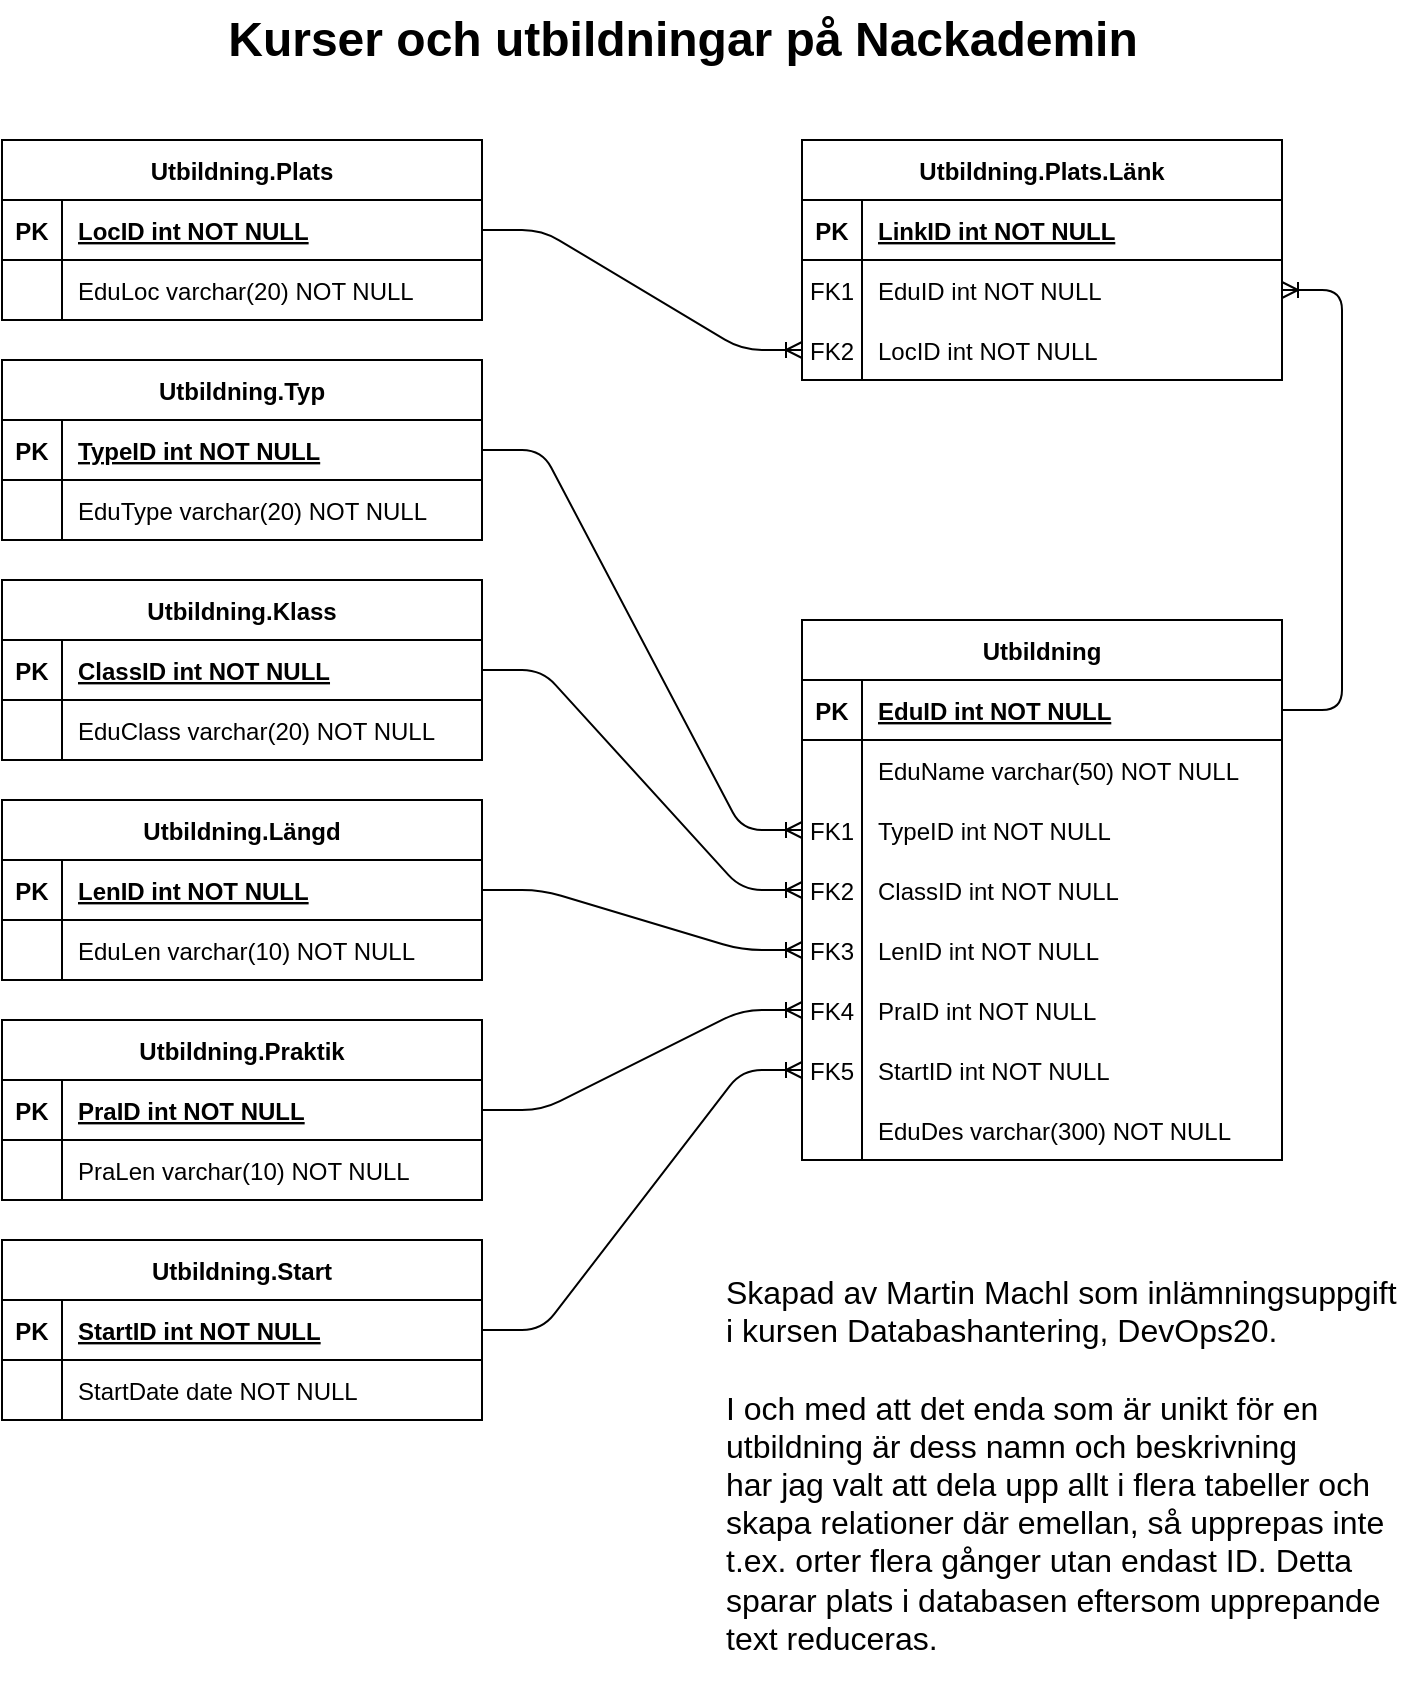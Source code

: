 <mxfile version="13.9.9" type="device"><diagram id="R2lEEEUBdFMjLlhIrx00" name="Page-1"><mxGraphModel dx="1086" dy="806" grid="1" gridSize="10" guides="1" tooltips="1" connect="1" arrows="1" fold="1" page="1" pageScale="1" pageWidth="850" pageHeight="1100" background="#FFFFFF" math="0" shadow="0" extFonts="Permanent Marker^https://fonts.googleapis.com/css?family=Permanent+Marker"><root><mxCell id="0"/><mxCell id="1" parent="0"/><mxCell id="C-vyLk0tnHw3VtMMgP7b-23" value="Utbildning" style="shape=table;startSize=30;container=1;collapsible=1;childLayout=tableLayout;fixedRows=1;rowLines=0;fontStyle=1;align=center;resizeLast=1;fillColor=#FFFFFF;" parent="1" vertex="1"><mxGeometry x="480" y="320" width="240" height="270.0" as="geometry"/></mxCell><mxCell id="C-vyLk0tnHw3VtMMgP7b-24" value="" style="shape=partialRectangle;collapsible=0;dropTarget=0;pointerEvents=0;fillColor=none;points=[[0,0.5],[1,0.5]];portConstraint=eastwest;top=0;left=0;right=0;bottom=1;" parent="C-vyLk0tnHw3VtMMgP7b-23" vertex="1"><mxGeometry y="30" width="240" height="30" as="geometry"/></mxCell><mxCell id="C-vyLk0tnHw3VtMMgP7b-25" value="PK" style="shape=partialRectangle;overflow=hidden;connectable=0;top=0;left=0;bottom=0;right=0;fontStyle=1;fillColor=none;" parent="C-vyLk0tnHw3VtMMgP7b-24" vertex="1"><mxGeometry width="30" height="30" as="geometry"/></mxCell><mxCell id="C-vyLk0tnHw3VtMMgP7b-26" value="EduID int NOT NULL " style="shape=partialRectangle;overflow=hidden;connectable=0;top=0;left=0;bottom=0;right=0;align=left;spacingLeft=6;fontStyle=5;fillColor=none;" parent="C-vyLk0tnHw3VtMMgP7b-24" vertex="1"><mxGeometry x="30" width="210" height="30" as="geometry"/></mxCell><mxCell id="C-vyLk0tnHw3VtMMgP7b-27" value="" style="shape=partialRectangle;collapsible=0;dropTarget=0;pointerEvents=0;fillColor=none;points=[[0,0.5],[1,0.5]];portConstraint=eastwest;top=0;left=0;right=0;bottom=0;" parent="C-vyLk0tnHw3VtMMgP7b-23" vertex="1"><mxGeometry y="60" width="240" height="30" as="geometry"/></mxCell><mxCell id="C-vyLk0tnHw3VtMMgP7b-28" value="" style="shape=partialRectangle;overflow=hidden;connectable=0;top=0;left=0;bottom=0;right=0;strokeWidth=1;perimeterSpacing=0;fillColor=none;" parent="C-vyLk0tnHw3VtMMgP7b-27" vertex="1"><mxGeometry width="30" height="30" as="geometry"/></mxCell><mxCell id="C-vyLk0tnHw3VtMMgP7b-29" value="EduName varchar(50) NOT NULL" style="shape=partialRectangle;overflow=hidden;connectable=0;top=0;left=0;bottom=0;right=0;align=left;spacingLeft=6;perimeterSpacing=0;fillColor=none;" parent="C-vyLk0tnHw3VtMMgP7b-27" vertex="1"><mxGeometry x="30" width="210" height="30" as="geometry"/></mxCell><mxCell id="3l5XmBorlKGPsyU52RY2-18" value="" style="shape=partialRectangle;collapsible=0;dropTarget=0;pointerEvents=0;fillColor=none;points=[[0,0.5],[1,0.5]];portConstraint=eastwest;top=0;left=0;right=0;bottom=0;" parent="C-vyLk0tnHw3VtMMgP7b-23" vertex="1"><mxGeometry y="90" width="240" height="30" as="geometry"/></mxCell><mxCell id="3l5XmBorlKGPsyU52RY2-19" value="FK1" style="shape=partialRectangle;overflow=hidden;connectable=0;top=0;left=0;bottom=0;right=0;strokeWidth=1;perimeterSpacing=0;fillColor=none;" parent="3l5XmBorlKGPsyU52RY2-18" vertex="1"><mxGeometry width="30" height="30" as="geometry"/></mxCell><mxCell id="3l5XmBorlKGPsyU52RY2-20" value="TypeID int NOT NULL" style="shape=partialRectangle;overflow=hidden;connectable=0;top=0;left=0;bottom=0;right=0;align=left;spacingLeft=6;perimeterSpacing=0;fillColor=none;" parent="3l5XmBorlKGPsyU52RY2-18" vertex="1"><mxGeometry x="30" width="210" height="30" as="geometry"/></mxCell><mxCell id="u_PH4lf9FWc2H3EExe-8-34" value="" style="shape=partialRectangle;collapsible=0;dropTarget=0;pointerEvents=0;fillColor=none;points=[[0,0.5],[1,0.5]];portConstraint=eastwest;top=0;left=0;right=0;bottom=0;" parent="C-vyLk0tnHw3VtMMgP7b-23" vertex="1"><mxGeometry y="120" width="240" height="30" as="geometry"/></mxCell><mxCell id="u_PH4lf9FWc2H3EExe-8-35" value="FK2" style="shape=partialRectangle;overflow=hidden;connectable=0;top=0;left=0;bottom=0;right=0;fillColor=none;" parent="u_PH4lf9FWc2H3EExe-8-34" vertex="1"><mxGeometry width="30" height="30" as="geometry"/></mxCell><mxCell id="u_PH4lf9FWc2H3EExe-8-36" value="ClassID int NOT NULL" style="shape=partialRectangle;overflow=hidden;connectable=0;top=0;left=0;bottom=0;right=0;align=left;spacingLeft=6;strokeWidth=1;perimeterSpacing=0;fillColor=none;" parent="u_PH4lf9FWc2H3EExe-8-34" vertex="1"><mxGeometry x="30" width="210" height="30" as="geometry"/></mxCell><mxCell id="u_PH4lf9FWc2H3EExe-8-110" value="" style="shape=partialRectangle;collapsible=0;dropTarget=0;pointerEvents=0;fillColor=none;points=[[0,0.5],[1,0.5]];portConstraint=eastwest;top=0;left=0;right=0;bottom=0;" parent="C-vyLk0tnHw3VtMMgP7b-23" vertex="1"><mxGeometry y="150" width="240" height="30" as="geometry"/></mxCell><mxCell id="u_PH4lf9FWc2H3EExe-8-111" value="FK3" style="shape=partialRectangle;overflow=hidden;connectable=0;top=0;left=0;bottom=0;right=0;perimeterSpacing=0;fillColor=none;" parent="u_PH4lf9FWc2H3EExe-8-110" vertex="1"><mxGeometry width="30" height="30" as="geometry"/></mxCell><mxCell id="u_PH4lf9FWc2H3EExe-8-112" value="LenID int NOT NULL" style="shape=partialRectangle;overflow=hidden;connectable=0;top=0;left=0;bottom=0;right=0;align=left;spacingLeft=6;perimeterSpacing=0;fillColor=none;" parent="u_PH4lf9FWc2H3EExe-8-110" vertex="1"><mxGeometry x="30" width="210" height="30" as="geometry"/></mxCell><mxCell id="u_PH4lf9FWc2H3EExe-8-113" value="" style="shape=partialRectangle;collapsible=0;dropTarget=0;pointerEvents=0;fillColor=none;points=[[0,0.5],[1,0.5]];portConstraint=eastwest;top=0;left=0;right=0;bottom=0;" parent="C-vyLk0tnHw3VtMMgP7b-23" vertex="1"><mxGeometry y="180" width="240" height="30" as="geometry"/></mxCell><mxCell id="u_PH4lf9FWc2H3EExe-8-114" value="FK4" style="shape=partialRectangle;overflow=hidden;connectable=0;top=0;left=0;bottom=0;right=0;perimeterSpacing=0;fillColor=none;" parent="u_PH4lf9FWc2H3EExe-8-113" vertex="1"><mxGeometry width="30" height="30" as="geometry"/></mxCell><mxCell id="u_PH4lf9FWc2H3EExe-8-115" value="PraID int NOT NULL" style="shape=partialRectangle;overflow=hidden;connectable=0;top=0;left=0;bottom=0;right=0;align=left;spacingLeft=6;perimeterSpacing=0;fillColor=none;" parent="u_PH4lf9FWc2H3EExe-8-113" vertex="1"><mxGeometry x="30" width="210" height="30" as="geometry"/></mxCell><mxCell id="z5kJoX93o-Zsn8vLbLIU-1" value="" style="shape=partialRectangle;collapsible=0;dropTarget=0;pointerEvents=0;fillColor=none;points=[[0,0.5],[1,0.5]];portConstraint=eastwest;top=0;left=0;right=0;bottom=0;" parent="C-vyLk0tnHw3VtMMgP7b-23" vertex="1"><mxGeometry y="210" width="240" height="30" as="geometry"/></mxCell><mxCell id="z5kJoX93o-Zsn8vLbLIU-2" value="FK5" style="shape=partialRectangle;overflow=hidden;connectable=0;top=0;left=0;bottom=0;right=0;perimeterSpacing=0;fillColor=none;" parent="z5kJoX93o-Zsn8vLbLIU-1" vertex="1"><mxGeometry width="30" height="30" as="geometry"/></mxCell><mxCell id="z5kJoX93o-Zsn8vLbLIU-3" value="StartID int NOT NULL" style="shape=partialRectangle;overflow=hidden;connectable=0;top=0;left=0;bottom=0;right=0;align=left;spacingLeft=6;perimeterSpacing=0;fillColor=none;" parent="z5kJoX93o-Zsn8vLbLIU-1" vertex="1"><mxGeometry x="30" width="210" height="30" as="geometry"/></mxCell><mxCell id="u_PH4lf9FWc2H3EExe-8-116" value="" style="shape=partialRectangle;collapsible=0;dropTarget=0;pointerEvents=0;points=[[0,0.5],[1,0.5]];portConstraint=eastwest;top=0;left=0;right=0;bottom=0;perimeterSpacing=1;fillColor=none;" parent="C-vyLk0tnHw3VtMMgP7b-23" vertex="1"><mxGeometry y="240" width="240" height="30" as="geometry"/></mxCell><mxCell id="u_PH4lf9FWc2H3EExe-8-117" value="" style="shape=partialRectangle;overflow=hidden;connectable=0;top=0;left=0;bottom=0;right=0;perimeterSpacing=0;fillColor=none;" parent="u_PH4lf9FWc2H3EExe-8-116" vertex="1"><mxGeometry width="30" height="30" as="geometry"/></mxCell><mxCell id="u_PH4lf9FWc2H3EExe-8-118" value="EduDes varchar(300) NOT NULL" style="shape=partialRectangle;overflow=hidden;connectable=0;top=0;left=0;bottom=0;right=0;align=left;spacingLeft=6;perimeterSpacing=0;fillColor=none;" parent="u_PH4lf9FWc2H3EExe-8-116" vertex="1"><mxGeometry x="30" width="210" height="30" as="geometry"/></mxCell><mxCell id="u_PH4lf9FWc2H3EExe-8-45" value="Utbildning.Klass" style="shape=table;startSize=30;container=1;collapsible=1;childLayout=tableLayout;fixedRows=1;rowLines=0;fontStyle=1;align=center;resizeLast=1;" parent="1" vertex="1"><mxGeometry x="80" y="300" width="240" height="90" as="geometry"/></mxCell><mxCell id="u_PH4lf9FWc2H3EExe-8-46" value="" style="shape=partialRectangle;collapsible=0;dropTarget=0;pointerEvents=0;fillColor=none;points=[[0,0.5],[1,0.5]];portConstraint=eastwest;top=0;left=0;right=0;bottom=1;" parent="u_PH4lf9FWc2H3EExe-8-45" vertex="1"><mxGeometry y="30" width="240" height="30" as="geometry"/></mxCell><mxCell id="u_PH4lf9FWc2H3EExe-8-47" value="PK" style="shape=partialRectangle;overflow=hidden;connectable=0;top=0;left=0;bottom=0;right=0;fontStyle=1;fillColor=none;" parent="u_PH4lf9FWc2H3EExe-8-46" vertex="1"><mxGeometry width="30" height="30" as="geometry"/></mxCell><mxCell id="u_PH4lf9FWc2H3EExe-8-48" value="ClassID int NOT NULL " style="shape=partialRectangle;overflow=hidden;connectable=0;top=0;left=0;bottom=0;right=0;align=left;spacingLeft=6;fontStyle=5;fillColor=none;" parent="u_PH4lf9FWc2H3EExe-8-46" vertex="1"><mxGeometry x="30" width="210" height="30" as="geometry"/></mxCell><mxCell id="u_PH4lf9FWc2H3EExe-8-61" value="" style="shape=partialRectangle;collapsible=0;dropTarget=0;pointerEvents=0;fillColor=none;points=[[0,0.5],[1,0.5]];portConstraint=eastwest;top=0;left=0;right=0;bottom=0;" parent="u_PH4lf9FWc2H3EExe-8-45" vertex="1"><mxGeometry y="60" width="240" height="30" as="geometry"/></mxCell><mxCell id="u_PH4lf9FWc2H3EExe-8-62" value="" style="shape=partialRectangle;overflow=hidden;connectable=0;top=0;left=0;bottom=0;right=0;fillColor=none;" parent="u_PH4lf9FWc2H3EExe-8-61" vertex="1"><mxGeometry width="30" height="30" as="geometry"/></mxCell><mxCell id="u_PH4lf9FWc2H3EExe-8-63" value="EduClass varchar(20) NOT NULL" style="shape=partialRectangle;overflow=hidden;connectable=0;top=0;left=0;bottom=0;right=0;align=left;spacingLeft=6;fillColor=none;" parent="u_PH4lf9FWc2H3EExe-8-61" vertex="1"><mxGeometry x="30" width="210" height="30" as="geometry"/></mxCell><mxCell id="u_PH4lf9FWc2H3EExe-8-64" value="Utbildning.Plats" style="shape=table;startSize=30;container=1;collapsible=1;childLayout=tableLayout;fixedRows=1;rowLines=0;fontStyle=1;align=center;resizeLast=1;" parent="1" vertex="1"><mxGeometry x="80" y="80" width="240" height="90" as="geometry"/></mxCell><mxCell id="u_PH4lf9FWc2H3EExe-8-65" value="" style="shape=partialRectangle;collapsible=0;dropTarget=0;pointerEvents=0;fillColor=none;points=[[0,0.5],[1,0.5]];portConstraint=eastwest;top=0;left=0;right=0;bottom=1;" parent="u_PH4lf9FWc2H3EExe-8-64" vertex="1"><mxGeometry y="30" width="240" height="30" as="geometry"/></mxCell><mxCell id="u_PH4lf9FWc2H3EExe-8-66" value="PK" style="shape=partialRectangle;overflow=hidden;connectable=0;top=0;left=0;bottom=0;right=0;fontStyle=1;fillColor=none;" parent="u_PH4lf9FWc2H3EExe-8-65" vertex="1"><mxGeometry width="30" height="30" as="geometry"/></mxCell><mxCell id="u_PH4lf9FWc2H3EExe-8-67" value="LocID int NOT NULL " style="shape=partialRectangle;overflow=hidden;connectable=0;top=0;left=0;bottom=0;right=0;align=left;spacingLeft=6;fontStyle=5;fillColor=none;" parent="u_PH4lf9FWc2H3EExe-8-65" vertex="1"><mxGeometry x="30" width="210" height="30" as="geometry"/></mxCell><mxCell id="u_PH4lf9FWc2H3EExe-8-71" value="" style="shape=partialRectangle;collapsible=0;dropTarget=0;pointerEvents=0;fillColor=none;points=[[0,0.5],[1,0.5]];portConstraint=eastwest;top=0;left=0;right=0;bottom=0;" parent="u_PH4lf9FWc2H3EExe-8-64" vertex="1"><mxGeometry y="60" width="240" height="30" as="geometry"/></mxCell><mxCell id="u_PH4lf9FWc2H3EExe-8-72" value="" style="shape=partialRectangle;overflow=hidden;connectable=0;top=0;left=0;bottom=0;right=0;fillColor=none;" parent="u_PH4lf9FWc2H3EExe-8-71" vertex="1"><mxGeometry width="30" height="30" as="geometry"/></mxCell><mxCell id="u_PH4lf9FWc2H3EExe-8-73" value="EduLoc varchar(20) NOT NULL" style="shape=partialRectangle;overflow=hidden;connectable=0;top=0;left=0;bottom=0;right=0;align=left;spacingLeft=6;fillColor=none;" parent="u_PH4lf9FWc2H3EExe-8-71" vertex="1"><mxGeometry x="30" width="210" height="30" as="geometry"/></mxCell><mxCell id="u_PH4lf9FWc2H3EExe-8-74" value="Utbildning.Plats.Länk" style="shape=table;startSize=30;container=1;collapsible=1;childLayout=tableLayout;fixedRows=1;rowLines=0;fontStyle=1;align=center;resizeLast=1;" parent="1" vertex="1"><mxGeometry x="480" y="80" width="240" height="120" as="geometry"/></mxCell><mxCell id="u_PH4lf9FWc2H3EExe-8-75" value="" style="shape=partialRectangle;collapsible=0;dropTarget=0;pointerEvents=0;fillColor=none;points=[[0,0.5],[1,0.5]];portConstraint=eastwest;top=0;left=0;right=0;bottom=1;" parent="u_PH4lf9FWc2H3EExe-8-74" vertex="1"><mxGeometry y="30" width="240" height="30" as="geometry"/></mxCell><mxCell id="u_PH4lf9FWc2H3EExe-8-76" value="PK" style="shape=partialRectangle;overflow=hidden;connectable=0;top=0;left=0;bottom=0;right=0;fontStyle=1;fillColor=none;" parent="u_PH4lf9FWc2H3EExe-8-75" vertex="1"><mxGeometry width="30" height="30" as="geometry"/></mxCell><mxCell id="u_PH4lf9FWc2H3EExe-8-77" value="LinkID int NOT NULL " style="shape=partialRectangle;overflow=hidden;connectable=0;top=0;left=0;bottom=0;right=0;align=left;spacingLeft=6;fontStyle=5;fillColor=none;" parent="u_PH4lf9FWc2H3EExe-8-75" vertex="1"><mxGeometry x="30" width="210" height="30" as="geometry"/></mxCell><mxCell id="u_PH4lf9FWc2H3EExe-8-78" value="" style="shape=partialRectangle;collapsible=0;dropTarget=0;pointerEvents=0;fillColor=none;points=[[0,0.5],[1,0.5]];portConstraint=eastwest;top=0;left=0;right=0;bottom=0;" parent="u_PH4lf9FWc2H3EExe-8-74" vertex="1"><mxGeometry y="60" width="240" height="30" as="geometry"/></mxCell><mxCell id="u_PH4lf9FWc2H3EExe-8-79" value="FK1" style="shape=partialRectangle;overflow=hidden;connectable=0;top=0;left=0;bottom=0;right=0;fillColor=none;" parent="u_PH4lf9FWc2H3EExe-8-78" vertex="1"><mxGeometry width="30" height="30" as="geometry"/></mxCell><mxCell id="u_PH4lf9FWc2H3EExe-8-80" value="EduID int NOT NULL" style="shape=partialRectangle;overflow=hidden;connectable=0;top=0;left=0;bottom=0;right=0;align=left;spacingLeft=6;fillColor=none;" parent="u_PH4lf9FWc2H3EExe-8-78" vertex="1"><mxGeometry x="30" width="210" height="30" as="geometry"/></mxCell><mxCell id="u_PH4lf9FWc2H3EExe-8-81" value="" style="shape=partialRectangle;collapsible=0;dropTarget=0;pointerEvents=0;fillColor=none;points=[[0,0.5],[1,0.5]];portConstraint=eastwest;top=0;left=0;right=0;bottom=0;" parent="u_PH4lf9FWc2H3EExe-8-74" vertex="1"><mxGeometry y="90" width="240" height="30" as="geometry"/></mxCell><mxCell id="u_PH4lf9FWc2H3EExe-8-82" value="FK2" style="shape=partialRectangle;overflow=hidden;connectable=0;top=0;left=0;bottom=0;right=0;fillColor=none;" parent="u_PH4lf9FWc2H3EExe-8-81" vertex="1"><mxGeometry width="30" height="30" as="geometry"/></mxCell><mxCell id="u_PH4lf9FWc2H3EExe-8-83" value="LocID int NOT NULL" style="shape=partialRectangle;overflow=hidden;connectable=0;top=0;left=0;bottom=0;right=0;align=left;spacingLeft=6;fillColor=none;" parent="u_PH4lf9FWc2H3EExe-8-81" vertex="1"><mxGeometry x="30" width="210" height="30" as="geometry"/></mxCell><mxCell id="u_PH4lf9FWc2H3EExe-8-88" value="Utbildning.Praktik" style="shape=table;startSize=30;container=1;collapsible=1;childLayout=tableLayout;fixedRows=1;rowLines=0;fontStyle=1;align=center;resizeLast=1;" parent="1" vertex="1"><mxGeometry x="80" y="520" width="240" height="90" as="geometry"/></mxCell><mxCell id="u_PH4lf9FWc2H3EExe-8-89" value="" style="shape=partialRectangle;collapsible=0;dropTarget=0;pointerEvents=0;fillColor=none;points=[[0,0.5],[1,0.5]];portConstraint=eastwest;top=0;left=0;right=0;bottom=1;" parent="u_PH4lf9FWc2H3EExe-8-88" vertex="1"><mxGeometry y="30" width="240" height="30" as="geometry"/></mxCell><mxCell id="u_PH4lf9FWc2H3EExe-8-90" value="PK" style="shape=partialRectangle;overflow=hidden;connectable=0;top=0;left=0;bottom=0;right=0;fontStyle=1;fillColor=none;" parent="u_PH4lf9FWc2H3EExe-8-89" vertex="1"><mxGeometry width="30" height="30" as="geometry"/></mxCell><mxCell id="u_PH4lf9FWc2H3EExe-8-91" value="PraID int NOT NULL " style="shape=partialRectangle;overflow=hidden;connectable=0;top=0;left=0;bottom=0;right=0;align=left;spacingLeft=6;fontStyle=5;fillColor=none;" parent="u_PH4lf9FWc2H3EExe-8-89" vertex="1"><mxGeometry x="30" width="210" height="30" as="geometry"/></mxCell><mxCell id="u_PH4lf9FWc2H3EExe-8-95" value="" style="shape=partialRectangle;collapsible=0;dropTarget=0;pointerEvents=0;fillColor=none;points=[[0,0.5],[1,0.5]];portConstraint=eastwest;top=0;left=0;right=0;bottom=0;" parent="u_PH4lf9FWc2H3EExe-8-88" vertex="1"><mxGeometry y="60" width="240" height="30" as="geometry"/></mxCell><mxCell id="u_PH4lf9FWc2H3EExe-8-96" value="" style="shape=partialRectangle;overflow=hidden;connectable=0;top=0;left=0;bottom=0;right=0;fillColor=none;" parent="u_PH4lf9FWc2H3EExe-8-95" vertex="1"><mxGeometry width="30" height="30" as="geometry"/></mxCell><mxCell id="u_PH4lf9FWc2H3EExe-8-97" value="PraLen varchar(10) NOT NULL" style="shape=partialRectangle;overflow=hidden;connectable=0;top=0;left=0;bottom=0;right=0;align=left;spacingLeft=6;fillColor=none;" parent="u_PH4lf9FWc2H3EExe-8-95" vertex="1"><mxGeometry x="30" width="210" height="30" as="geometry"/></mxCell><mxCell id="u_PH4lf9FWc2H3EExe-8-98" value="Utbildning.Längd" style="shape=table;startSize=30;container=1;collapsible=1;childLayout=tableLayout;fixedRows=1;rowLines=0;fontStyle=1;align=center;resizeLast=1;" parent="1" vertex="1"><mxGeometry x="80" y="410" width="240" height="90" as="geometry"/></mxCell><mxCell id="u_PH4lf9FWc2H3EExe-8-99" value="" style="shape=partialRectangle;collapsible=0;dropTarget=0;pointerEvents=0;fillColor=none;points=[[0,0.5],[1,0.5]];portConstraint=eastwest;top=0;left=0;right=0;bottom=1;" parent="u_PH4lf9FWc2H3EExe-8-98" vertex="1"><mxGeometry y="30" width="240" height="30" as="geometry"/></mxCell><mxCell id="u_PH4lf9FWc2H3EExe-8-100" value="PK" style="shape=partialRectangle;overflow=hidden;connectable=0;top=0;left=0;bottom=0;right=0;fontStyle=1;fillColor=none;" parent="u_PH4lf9FWc2H3EExe-8-99" vertex="1"><mxGeometry width="30" height="30" as="geometry"/></mxCell><mxCell id="u_PH4lf9FWc2H3EExe-8-101" value="LenID int NOT NULL " style="shape=partialRectangle;overflow=hidden;connectable=0;top=0;left=0;bottom=0;right=0;align=left;spacingLeft=6;fontStyle=5;fillColor=none;" parent="u_PH4lf9FWc2H3EExe-8-99" vertex="1"><mxGeometry x="30" width="210" height="30" as="geometry"/></mxCell><mxCell id="u_PH4lf9FWc2H3EExe-8-105" value="" style="shape=partialRectangle;collapsible=0;dropTarget=0;pointerEvents=0;fillColor=none;points=[[0,0.5],[1,0.5]];portConstraint=eastwest;top=0;left=0;right=0;bottom=0;" parent="u_PH4lf9FWc2H3EExe-8-98" vertex="1"><mxGeometry y="60" width="240" height="30" as="geometry"/></mxCell><mxCell id="u_PH4lf9FWc2H3EExe-8-106" value="" style="shape=partialRectangle;overflow=hidden;connectable=0;top=0;left=0;bottom=0;right=0;fillColor=none;" parent="u_PH4lf9FWc2H3EExe-8-105" vertex="1"><mxGeometry width="30" height="30" as="geometry"/></mxCell><mxCell id="u_PH4lf9FWc2H3EExe-8-107" value="EduLen varchar(10) NOT NULL" style="shape=partialRectangle;overflow=hidden;connectable=0;top=0;left=0;bottom=0;right=0;align=left;spacingLeft=6;fillColor=none;" parent="u_PH4lf9FWc2H3EExe-8-105" vertex="1"><mxGeometry x="30" width="210" height="30" as="geometry"/></mxCell><mxCell id="u_PH4lf9FWc2H3EExe-8-133" value="" style="edgeStyle=entityRelationEdgeStyle;fontSize=12;html=1;endArrow=ERoneToMany;align=center;" parent="1" source="u_PH4lf9FWc2H3EExe-8-65" target="u_PH4lf9FWc2H3EExe-8-81" edge="1"><mxGeometry width="100" height="100" relative="1" as="geometry"><mxPoint x="360" y="340" as="sourcePoint"/><mxPoint x="460" y="240" as="targetPoint"/></mxGeometry></mxCell><mxCell id="u_PH4lf9FWc2H3EExe-8-135" value="" style="edgeStyle=entityRelationEdgeStyle;fontSize=12;html=1;endArrow=ERoneToMany;align=center;" parent="1" source="u_PH4lf9FWc2H3EExe-8-46" target="u_PH4lf9FWc2H3EExe-8-34" edge="1"><mxGeometry width="100" height="100" relative="1" as="geometry"><mxPoint x="360" y="340" as="sourcePoint"/><mxPoint x="460" y="240" as="targetPoint"/></mxGeometry></mxCell><mxCell id="u_PH4lf9FWc2H3EExe-8-136" value="" style="edgeStyle=entityRelationEdgeStyle;fontSize=12;html=1;endArrow=ERoneToMany;align=center;" parent="1" source="u_PH4lf9FWc2H3EExe-8-99" target="u_PH4lf9FWc2H3EExe-8-110" edge="1"><mxGeometry width="100" height="100" relative="1" as="geometry"><mxPoint x="360" y="340" as="sourcePoint"/><mxPoint x="460" y="240" as="targetPoint"/></mxGeometry></mxCell><mxCell id="u_PH4lf9FWc2H3EExe-8-137" value="" style="edgeStyle=entityRelationEdgeStyle;fontSize=12;html=1;endArrow=ERoneToMany;align=center;" parent="1" source="u_PH4lf9FWc2H3EExe-8-89" target="u_PH4lf9FWc2H3EExe-8-113" edge="1"><mxGeometry width="100" height="100" relative="1" as="geometry"><mxPoint x="360" y="340" as="sourcePoint"/><mxPoint x="460" y="240" as="targetPoint"/></mxGeometry></mxCell><mxCell id="3l5XmBorlKGPsyU52RY2-3" value="Utbildning.Start" style="shape=table;startSize=30;container=1;collapsible=1;childLayout=tableLayout;fixedRows=1;rowLines=0;fontStyle=1;align=center;resizeLast=1;" parent="1" vertex="1"><mxGeometry x="80" y="630" width="240" height="90" as="geometry"/></mxCell><mxCell id="3l5XmBorlKGPsyU52RY2-4" value="" style="shape=partialRectangle;collapsible=0;dropTarget=0;pointerEvents=0;fillColor=none;points=[[0,0.5],[1,0.5]];portConstraint=eastwest;top=0;left=0;right=0;bottom=1;" parent="3l5XmBorlKGPsyU52RY2-3" vertex="1"><mxGeometry y="30" width="240" height="30" as="geometry"/></mxCell><mxCell id="3l5XmBorlKGPsyU52RY2-5" value="PK" style="shape=partialRectangle;overflow=hidden;connectable=0;top=0;left=0;bottom=0;right=0;fontStyle=1;fillColor=none;" parent="3l5XmBorlKGPsyU52RY2-4" vertex="1"><mxGeometry width="30" height="30" as="geometry"/></mxCell><mxCell id="3l5XmBorlKGPsyU52RY2-6" value="StartID int NOT NULL " style="shape=partialRectangle;overflow=hidden;connectable=0;top=0;left=0;bottom=0;right=0;align=left;spacingLeft=6;fontStyle=5;fillColor=none;" parent="3l5XmBorlKGPsyU52RY2-4" vertex="1"><mxGeometry x="30" width="210" height="30" as="geometry"/></mxCell><mxCell id="3l5XmBorlKGPsyU52RY2-7" value="" style="shape=partialRectangle;collapsible=0;dropTarget=0;pointerEvents=0;fillColor=none;points=[[0,0.5],[1,0.5]];portConstraint=eastwest;top=0;left=0;right=0;bottom=0;" parent="3l5XmBorlKGPsyU52RY2-3" vertex="1"><mxGeometry y="60" width="240" height="30" as="geometry"/></mxCell><mxCell id="3l5XmBorlKGPsyU52RY2-8" value="" style="shape=partialRectangle;overflow=hidden;connectable=0;top=0;left=0;bottom=0;right=0;fillColor=none;" parent="3l5XmBorlKGPsyU52RY2-7" vertex="1"><mxGeometry width="30" height="30" as="geometry"/></mxCell><mxCell id="3l5XmBorlKGPsyU52RY2-9" value="StartDate date NOT NULL" style="shape=partialRectangle;overflow=hidden;connectable=0;top=0;left=0;bottom=0;right=0;align=left;spacingLeft=6;fillColor=none;" parent="3l5XmBorlKGPsyU52RY2-7" vertex="1"><mxGeometry x="30" width="210" height="30" as="geometry"/></mxCell><mxCell id="3l5XmBorlKGPsyU52RY2-10" value="" style="edgeStyle=entityRelationEdgeStyle;fontSize=12;html=1;endArrow=ERoneToMany;" parent="1" source="3l5XmBorlKGPsyU52RY2-4" target="z5kJoX93o-Zsn8vLbLIU-1" edge="1"><mxGeometry width="100" height="100" relative="1" as="geometry"><mxPoint x="350" y="610" as="sourcePoint"/><mxPoint x="450" y="510" as="targetPoint"/></mxGeometry></mxCell><mxCell id="3l5XmBorlKGPsyU52RY2-11" value="Utbildning.Typ" style="shape=table;startSize=30;container=1;collapsible=1;childLayout=tableLayout;fixedRows=1;rowLines=0;fontStyle=1;align=center;resizeLast=1;" parent="1" vertex="1"><mxGeometry x="80" y="190" width="240" height="90" as="geometry"/></mxCell><mxCell id="3l5XmBorlKGPsyU52RY2-12" value="" style="shape=partialRectangle;collapsible=0;dropTarget=0;pointerEvents=0;fillColor=none;points=[[0,0.5],[1,0.5]];portConstraint=eastwest;top=0;left=0;right=0;bottom=1;" parent="3l5XmBorlKGPsyU52RY2-11" vertex="1"><mxGeometry y="30" width="240" height="30" as="geometry"/></mxCell><mxCell id="3l5XmBorlKGPsyU52RY2-13" value="PK" style="shape=partialRectangle;overflow=hidden;connectable=0;top=0;left=0;bottom=0;right=0;fontStyle=1;fillColor=none;" parent="3l5XmBorlKGPsyU52RY2-12" vertex="1"><mxGeometry width="30" height="30" as="geometry"/></mxCell><mxCell id="3l5XmBorlKGPsyU52RY2-14" value="TypeID int NOT NULL " style="shape=partialRectangle;overflow=hidden;connectable=0;top=0;left=0;bottom=0;right=0;align=left;spacingLeft=6;fontStyle=5;fillColor=none;" parent="3l5XmBorlKGPsyU52RY2-12" vertex="1"><mxGeometry x="30" width="210" height="30" as="geometry"/></mxCell><mxCell id="3l5XmBorlKGPsyU52RY2-15" value="" style="shape=partialRectangle;collapsible=0;dropTarget=0;pointerEvents=0;fillColor=none;points=[[0,0.5],[1,0.5]];portConstraint=eastwest;top=0;left=0;right=0;bottom=0;" parent="3l5XmBorlKGPsyU52RY2-11" vertex="1"><mxGeometry y="60" width="240" height="30" as="geometry"/></mxCell><mxCell id="3l5XmBorlKGPsyU52RY2-16" value="" style="shape=partialRectangle;overflow=hidden;connectable=0;top=0;left=0;bottom=0;right=0;fillColor=none;" parent="3l5XmBorlKGPsyU52RY2-15" vertex="1"><mxGeometry width="30" height="30" as="geometry"/></mxCell><mxCell id="3l5XmBorlKGPsyU52RY2-17" value="EduType varchar(20) NOT NULL" style="shape=partialRectangle;overflow=hidden;connectable=0;top=0;left=0;bottom=0;right=0;align=left;spacingLeft=6;fillColor=none;" parent="3l5XmBorlKGPsyU52RY2-15" vertex="1"><mxGeometry x="30" width="210" height="30" as="geometry"/></mxCell><mxCell id="3l5XmBorlKGPsyU52RY2-24" value="" style="edgeStyle=entityRelationEdgeStyle;fontSize=12;html=1;endArrow=ERoneToMany;" parent="1" source="3l5XmBorlKGPsyU52RY2-12" target="3l5XmBorlKGPsyU52RY2-18" edge="1"><mxGeometry width="100" height="100" relative="1" as="geometry"><mxPoint x="540" y="510" as="sourcePoint"/><mxPoint x="640" y="410" as="targetPoint"/></mxGeometry></mxCell><mxCell id="3l5XmBorlKGPsyU52RY2-25" value="" style="edgeStyle=entityRelationEdgeStyle;fontSize=12;html=1;endArrow=ERoneToMany;" parent="1" source="C-vyLk0tnHw3VtMMgP7b-24" target="u_PH4lf9FWc2H3EExe-8-78" edge="1"><mxGeometry width="100" height="100" relative="1" as="geometry"><mxPoint x="540" y="510" as="sourcePoint"/><mxPoint x="640" y="410" as="targetPoint"/></mxGeometry></mxCell><mxCell id="ZadCn9i1i4uDmIBY0kZz-2" value="Kurser och utbildningar på Nackademin" style="text;strokeColor=none;fillColor=none;html=1;fontSize=24;fontStyle=1;verticalAlign=middle;align=center;" parent="1" vertex="1"><mxGeometry x="370" y="10" width="100" height="40" as="geometry"/></mxCell><mxCell id="ZadCn9i1i4uDmIBY0kZz-3" value="Skapad av Martin Machl som inlämningsuppgift&lt;br&gt;i kursen Databashantering, DevOps20.&lt;br&gt;&lt;br&gt;I och med att det enda som är unikt för en&lt;br&gt;utbildning är dess namn och beskrivning&lt;br&gt;har jag valt att dela upp allt i flera tabeller och&lt;br&gt;skapa relationer där emellan, så upprepas inte&lt;br&gt;t.ex. orter flera gånger utan endast ID. Detta&lt;br&gt;sparar plats i databasen eftersom upprepande&lt;br&gt;text reduceras." style="text;strokeColor=none;fillColor=none;html=1;fontSize=16;fontStyle=0;verticalAlign=top;align=left;" parent="1" vertex="1"><mxGeometry x="440" y="640" width="340" height="210" as="geometry"/></mxCell></root></mxGraphModel></diagram></mxfile>
